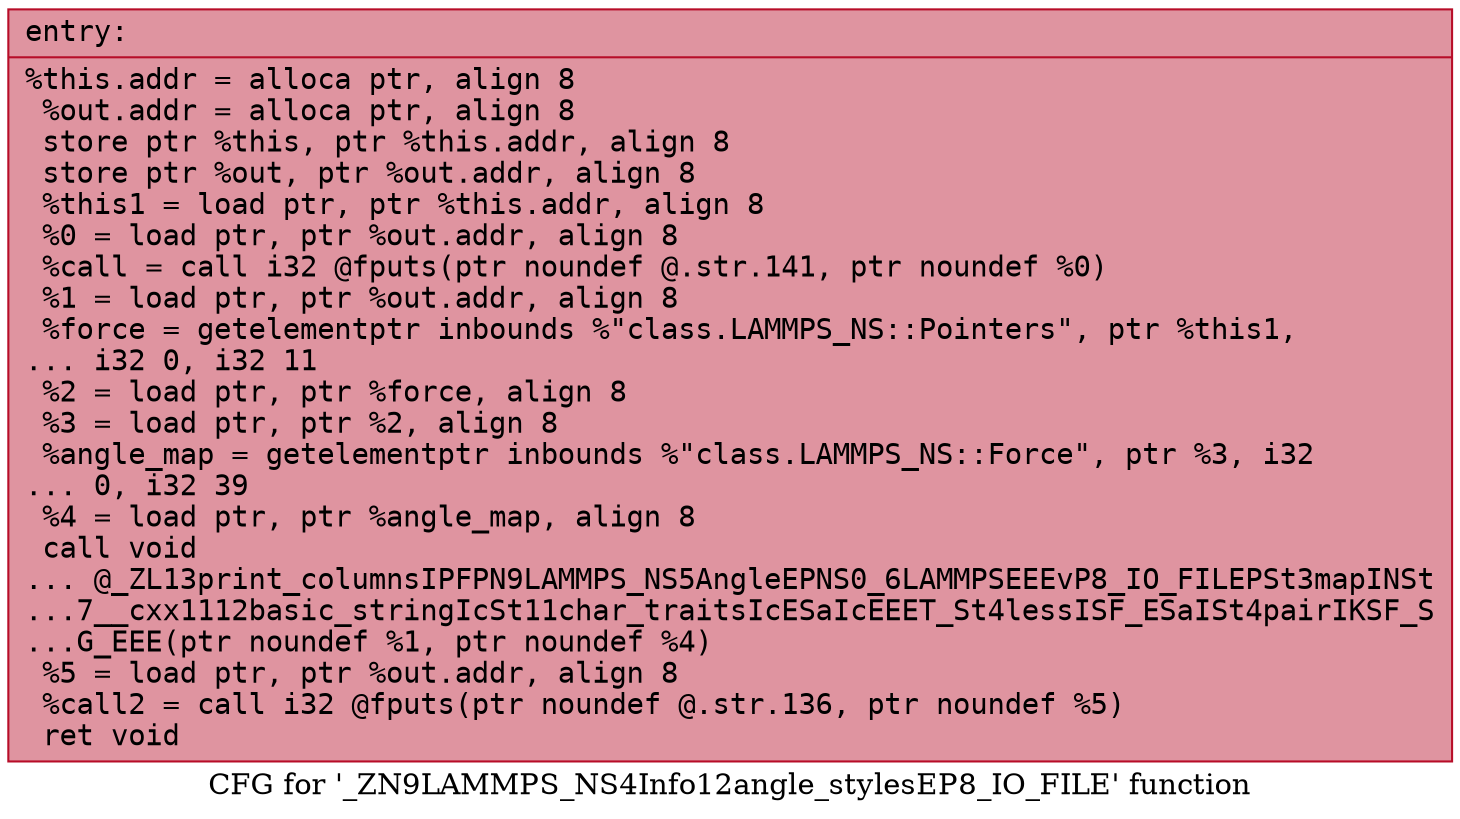 digraph "CFG for '_ZN9LAMMPS_NS4Info12angle_stylesEP8_IO_FILE' function" {
	label="CFG for '_ZN9LAMMPS_NS4Info12angle_stylesEP8_IO_FILE' function";

	Node0x5628466a9df0 [shape=record,color="#b70d28ff", style=filled, fillcolor="#b70d2870" fontname="Courier",label="{entry:\l|  %this.addr = alloca ptr, align 8\l  %out.addr = alloca ptr, align 8\l  store ptr %this, ptr %this.addr, align 8\l  store ptr %out, ptr %out.addr, align 8\l  %this1 = load ptr, ptr %this.addr, align 8\l  %0 = load ptr, ptr %out.addr, align 8\l  %call = call i32 @fputs(ptr noundef @.str.141, ptr noundef %0)\l  %1 = load ptr, ptr %out.addr, align 8\l  %force = getelementptr inbounds %\"class.LAMMPS_NS::Pointers\", ptr %this1,\l... i32 0, i32 11\l  %2 = load ptr, ptr %force, align 8\l  %3 = load ptr, ptr %2, align 8\l  %angle_map = getelementptr inbounds %\"class.LAMMPS_NS::Force\", ptr %3, i32\l... 0, i32 39\l  %4 = load ptr, ptr %angle_map, align 8\l  call void\l... @_ZL13print_columnsIPFPN9LAMMPS_NS5AngleEPNS0_6LAMMPSEEEvP8_IO_FILEPSt3mapINSt\l...7__cxx1112basic_stringIcSt11char_traitsIcESaIcEEET_St4lessISF_ESaISt4pairIKSF_S\l...G_EEE(ptr noundef %1, ptr noundef %4)\l  %5 = load ptr, ptr %out.addr, align 8\l  %call2 = call i32 @fputs(ptr noundef @.str.136, ptr noundef %5)\l  ret void\l}"];
}
